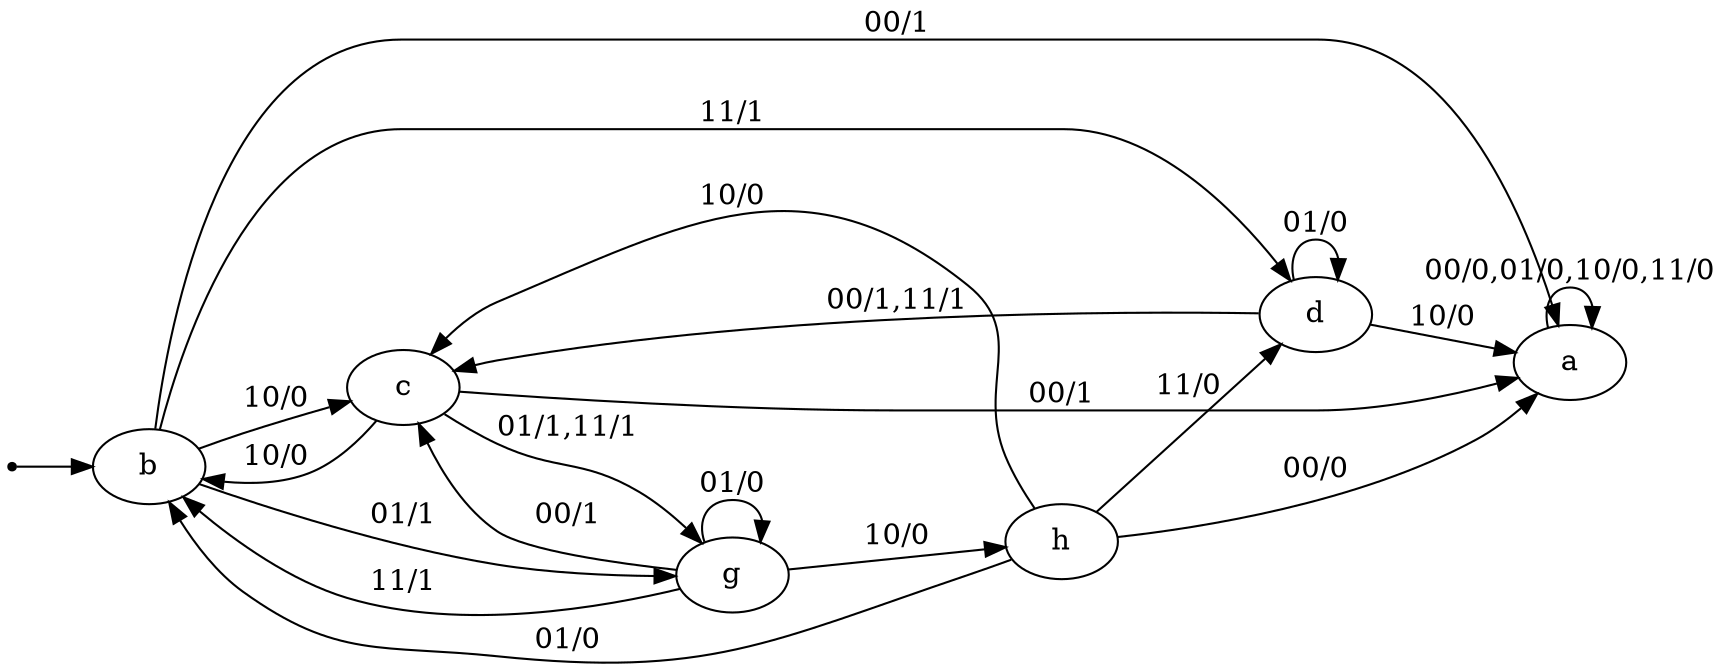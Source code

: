 digraph STG {
	rankdir=LR;

	INIT [shape=point];
	a [label="a"];
	b [label="b"];
	c [label="c"];
	d [label="d"];
	g [label="g"];
	h [label="h"];

	INIT -> b;
	a -> a [label="00/0,01/0,10/0,11/0"];
	b -> a [label="00/1"];
	b -> g [label="01/1"];
	b -> c [label="10/0"];
	b -> d [label="11/1"];
	c -> a [label="00/1"];
	c -> g [label="01/1,11/1"];
	c -> b [label="10/0"];
	d -> c [label="00/1,11/1"];
	d -> d [label="01/0"];
	d -> a [label="10/0"];
	g -> c [label="00/1"];
	g -> g [label="01/0"];
	g -> h [label="10/0"];
	g -> b [label="11/1"];
	h -> a [label="00/0"];
	h -> b [label="01/0"];
	h -> c [label="10/0"];
	h -> d [label="11/0"];
}
